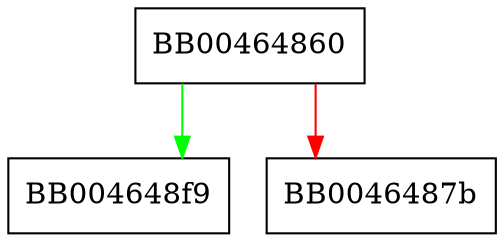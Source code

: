 digraph opt_provider {
  node [shape="box"];
  graph [splines=ortho];
  BB00464860 -> BB004648f9 [color="green"];
  BB00464860 -> BB0046487b [color="red"];
}